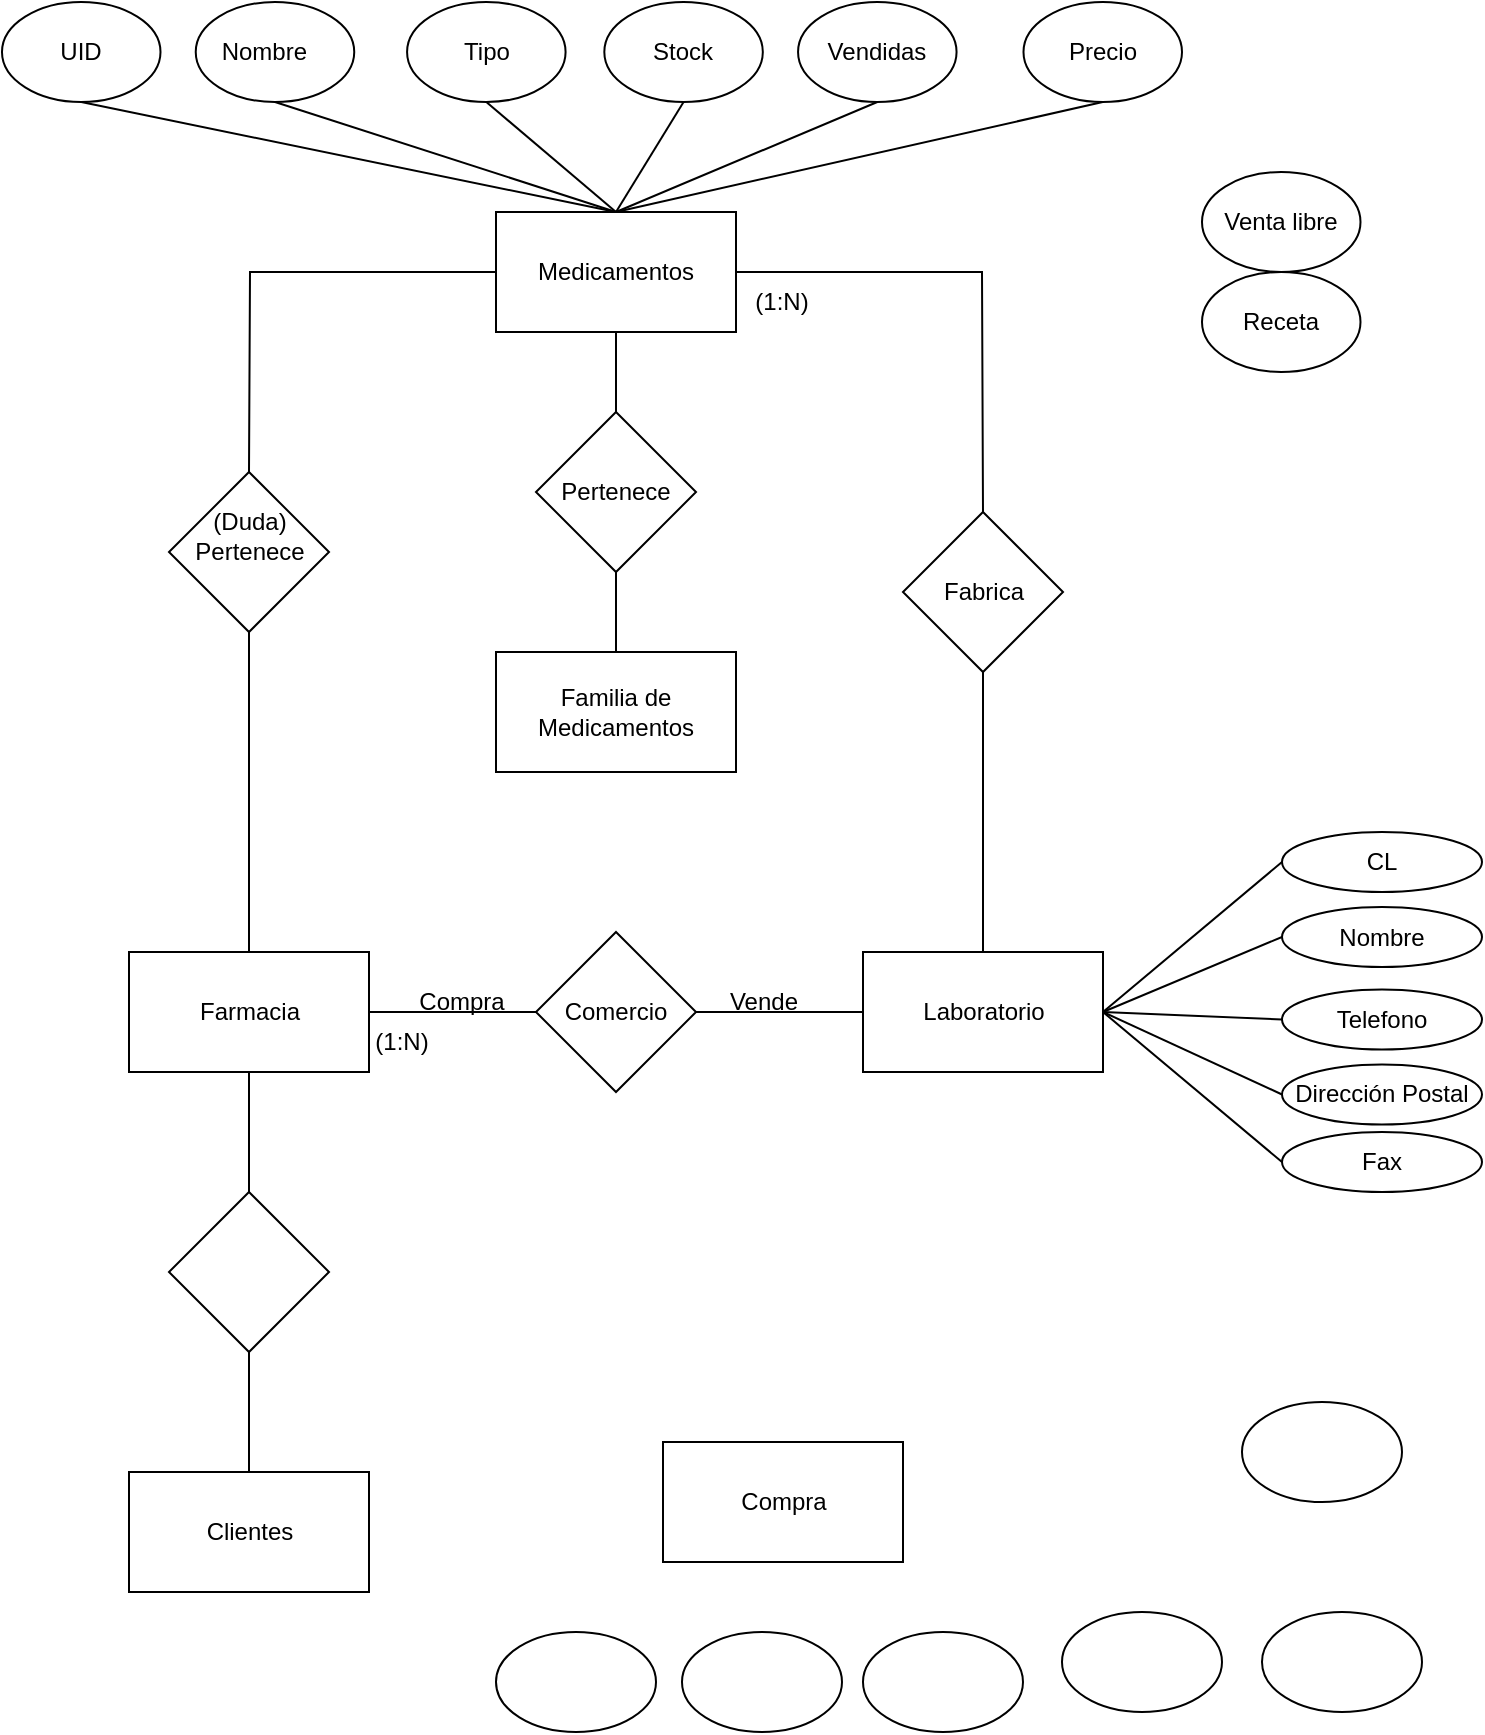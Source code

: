 <mxfile version="24.7.16">
  <diagram name="Página-1" id="2iP7uI-8HYH1rPYJdEYY">
    <mxGraphModel dx="703" dy="2084" grid="1" gridSize="10" guides="1" tooltips="1" connect="1" arrows="1" fold="1" page="1" pageScale="1" pageWidth="827" pageHeight="1169" math="0" shadow="0">
      <root>
        <mxCell id="0" />
        <mxCell id="1" parent="0" />
        <mxCell id="Pvh1fNdoSIO-kAcO-zxy-1" value="Medicamentos" style="rounded=0;whiteSpace=wrap;html=1;" vertex="1" parent="1">
          <mxGeometry x="297" y="-60" width="120" height="60" as="geometry" />
        </mxCell>
        <mxCell id="Pvh1fNdoSIO-kAcO-zxy-9" value="Laboratorio" style="rounded=0;whiteSpace=wrap;html=1;" vertex="1" parent="1">
          <mxGeometry x="480.5" y="310" width="120" height="60" as="geometry" />
        </mxCell>
        <mxCell id="Pvh1fNdoSIO-kAcO-zxy-10" value="Comercio" style="rhombus;whiteSpace=wrap;html=1;" vertex="1" parent="1">
          <mxGeometry x="317" y="300" width="80" height="80" as="geometry" />
        </mxCell>
        <mxCell id="Pvh1fNdoSIO-kAcO-zxy-20" value="Farmacia" style="rounded=0;whiteSpace=wrap;html=1;" vertex="1" parent="1">
          <mxGeometry x="113.5" y="310" width="120" height="60" as="geometry" />
        </mxCell>
        <mxCell id="Pvh1fNdoSIO-kAcO-zxy-22" value="" style="endArrow=none;html=1;rounded=0;exitX=1;exitY=0.5;exitDx=0;exitDy=0;entryX=0;entryY=0.5;entryDx=0;entryDy=0;" edge="1" parent="1" source="Pvh1fNdoSIO-kAcO-zxy-20" target="Pvh1fNdoSIO-kAcO-zxy-10">
          <mxGeometry width="50" height="50" relative="1" as="geometry">
            <mxPoint x="280.5" y="380" as="sourcePoint" />
            <mxPoint x="330.5" y="330" as="targetPoint" />
          </mxGeometry>
        </mxCell>
        <mxCell id="Pvh1fNdoSIO-kAcO-zxy-24" value="" style="endArrow=none;html=1;rounded=0;exitX=1;exitY=0.5;exitDx=0;exitDy=0;entryX=0;entryY=0.5;entryDx=0;entryDy=0;" edge="1" parent="1" source="Pvh1fNdoSIO-kAcO-zxy-10" target="Pvh1fNdoSIO-kAcO-zxy-9">
          <mxGeometry width="50" height="50" relative="1" as="geometry">
            <mxPoint x="230.5" y="350" as="sourcePoint" />
            <mxPoint x="320.5" y="350" as="targetPoint" />
          </mxGeometry>
        </mxCell>
        <mxCell id="Pvh1fNdoSIO-kAcO-zxy-25" value="Compra" style="text;html=1;align=center;verticalAlign=middle;whiteSpace=wrap;rounded=0;" vertex="1" parent="1">
          <mxGeometry x="250" y="320" width="60" height="30" as="geometry" />
        </mxCell>
        <mxCell id="Pvh1fNdoSIO-kAcO-zxy-27" value="Vende" style="text;html=1;align=center;verticalAlign=middle;whiteSpace=wrap;rounded=0;" vertex="1" parent="1">
          <mxGeometry x="400.5" y="320" width="60" height="30" as="geometry" />
        </mxCell>
        <mxCell id="Pvh1fNdoSIO-kAcO-zxy-29" value="Clientes" style="rounded=0;whiteSpace=wrap;html=1;" vertex="1" parent="1">
          <mxGeometry x="113.5" y="570" width="120" height="60" as="geometry" />
        </mxCell>
        <mxCell id="Pvh1fNdoSIO-kAcO-zxy-91" value="" style="group" vertex="1" connectable="0" parent="1">
          <mxGeometry x="50" y="-165" width="597.28" height="65" as="geometry" />
        </mxCell>
        <mxCell id="Pvh1fNdoSIO-kAcO-zxy-5" value="Nombre&lt;span style=&quot;white-space: pre;&quot;&gt;&#x9;&lt;/span&gt;" style="ellipse;whiteSpace=wrap;html=1;" vertex="1" parent="Pvh1fNdoSIO-kAcO-zxy-91">
          <mxGeometry x="96.866" width="79.254" height="50" as="geometry" />
        </mxCell>
        <mxCell id="Pvh1fNdoSIO-kAcO-zxy-6" value="UID" style="ellipse;whiteSpace=wrap;html=1;" vertex="1" parent="Pvh1fNdoSIO-kAcO-zxy-91">
          <mxGeometry width="79.254" height="50" as="geometry" />
        </mxCell>
        <mxCell id="Pvh1fNdoSIO-kAcO-zxy-44" value="Tipo" style="ellipse;whiteSpace=wrap;html=1;" vertex="1" parent="Pvh1fNdoSIO-kAcO-zxy-91">
          <mxGeometry x="202.537" width="79.254" height="50" as="geometry" />
        </mxCell>
        <mxCell id="Pvh1fNdoSIO-kAcO-zxy-45" value="Stock" style="ellipse;whiteSpace=wrap;html=1;" vertex="1" parent="Pvh1fNdoSIO-kAcO-zxy-91">
          <mxGeometry x="301.164" width="79.254" height="50" as="geometry" />
        </mxCell>
        <mxCell id="Pvh1fNdoSIO-kAcO-zxy-46" value="Vendidas" style="ellipse;whiteSpace=wrap;html=1;" vertex="1" parent="Pvh1fNdoSIO-kAcO-zxy-91">
          <mxGeometry x="398.03" width="79.254" height="50" as="geometry" />
        </mxCell>
        <mxCell id="Pvh1fNdoSIO-kAcO-zxy-47" value="Precio" style="ellipse;whiteSpace=wrap;html=1;" vertex="1" parent="Pvh1fNdoSIO-kAcO-zxy-91">
          <mxGeometry x="510.746" width="79.254" height="50" as="geometry" />
        </mxCell>
        <mxCell id="Pvh1fNdoSIO-kAcO-zxy-48" value="" style="endArrow=none;html=1;rounded=0;exitX=0.5;exitY=1;exitDx=0;exitDy=0;entryX=0.5;entryY=0;entryDx=0;entryDy=0;" edge="1" parent="Pvh1fNdoSIO-kAcO-zxy-91" source="Pvh1fNdoSIO-kAcO-zxy-6" target="Pvh1fNdoSIO-kAcO-zxy-1">
          <mxGeometry width="50" height="50" relative="1" as="geometry">
            <mxPoint x="114.478" y="115.625" as="sourcePoint" />
            <mxPoint x="158.507" y="84.375" as="targetPoint" />
          </mxGeometry>
        </mxCell>
        <mxCell id="Pvh1fNdoSIO-kAcO-zxy-50" value="" style="endArrow=none;html=1;rounded=0;exitX=0.5;exitY=1;exitDx=0;exitDy=0;entryX=0.5;entryY=0;entryDx=0;entryDy=0;" edge="1" parent="Pvh1fNdoSIO-kAcO-zxy-91" source="Pvh1fNdoSIO-kAcO-zxy-44" target="Pvh1fNdoSIO-kAcO-zxy-1">
          <mxGeometry width="50" height="50" relative="1" as="geometry">
            <mxPoint x="48.433" y="56.25" as="sourcePoint" />
            <mxPoint x="281.791" y="115.625" as="targetPoint" />
          </mxGeometry>
        </mxCell>
        <mxCell id="Pvh1fNdoSIO-kAcO-zxy-51" value="" style="endArrow=none;html=1;rounded=0;exitX=0.5;exitY=1;exitDx=0;exitDy=0;entryX=0.5;entryY=0;entryDx=0;entryDy=0;" edge="1" parent="Pvh1fNdoSIO-kAcO-zxy-91" source="Pvh1fNdoSIO-kAcO-zxy-45" target="Pvh1fNdoSIO-kAcO-zxy-1">
          <mxGeometry width="50" height="50" relative="1" as="geometry">
            <mxPoint x="57.239" y="62.5" as="sourcePoint" />
            <mxPoint x="290.597" y="121.875" as="targetPoint" />
          </mxGeometry>
        </mxCell>
        <mxCell id="Pvh1fNdoSIO-kAcO-zxy-52" value="" style="endArrow=none;html=1;rounded=0;exitX=0.5;exitY=1;exitDx=0;exitDy=0;entryX=0.5;entryY=0;entryDx=0;entryDy=0;" edge="1" parent="Pvh1fNdoSIO-kAcO-zxy-91" source="Pvh1fNdoSIO-kAcO-zxy-46" target="Pvh1fNdoSIO-kAcO-zxy-1">
          <mxGeometry width="50" height="50" relative="1" as="geometry">
            <mxPoint x="66.045" y="68.75" as="sourcePoint" />
            <mxPoint x="299.403" y="128.125" as="targetPoint" />
          </mxGeometry>
        </mxCell>
        <mxCell id="Pvh1fNdoSIO-kAcO-zxy-53" value="" style="endArrow=none;html=1;rounded=0;entryX=0.5;entryY=0;entryDx=0;entryDy=0;exitX=0.5;exitY=1;exitDx=0;exitDy=0;" edge="1" parent="Pvh1fNdoSIO-kAcO-zxy-91" source="Pvh1fNdoSIO-kAcO-zxy-47" target="Pvh1fNdoSIO-kAcO-zxy-1">
          <mxGeometry width="50" height="50" relative="1" as="geometry">
            <mxPoint x="519.552" y="65.625" as="sourcePoint" />
            <mxPoint x="308.209" y="134.375" as="targetPoint" />
          </mxGeometry>
        </mxCell>
        <mxCell id="Pvh1fNdoSIO-kAcO-zxy-54" value="" style="endArrow=none;html=1;rounded=0;exitX=0.5;exitY=1;exitDx=0;exitDy=0;entryX=0.5;entryY=0;entryDx=0;entryDy=0;" edge="1" parent="Pvh1fNdoSIO-kAcO-zxy-91" source="Pvh1fNdoSIO-kAcO-zxy-5" target="Pvh1fNdoSIO-kAcO-zxy-1">
          <mxGeometry width="50" height="50" relative="1" as="geometry">
            <mxPoint x="83.657" y="81.25" as="sourcePoint" />
            <mxPoint x="317.015" y="140.625" as="targetPoint" />
          </mxGeometry>
        </mxCell>
        <mxCell id="Pvh1fNdoSIO-kAcO-zxy-92" value="Pertenece" style="rhombus;whiteSpace=wrap;html=1;" vertex="1" parent="1">
          <mxGeometry x="133.5" y="70" width="80" height="80" as="geometry" />
        </mxCell>
        <mxCell id="Pvh1fNdoSIO-kAcO-zxy-93" value="Fabrica" style="rhombus;whiteSpace=wrap;html=1;" vertex="1" parent="1">
          <mxGeometry x="500.5" y="90" width="80" height="80" as="geometry" />
        </mxCell>
        <mxCell id="Pvh1fNdoSIO-kAcO-zxy-94" value="" style="endArrow=none;html=1;rounded=0;entryX=0;entryY=0.5;entryDx=0;entryDy=0;exitX=0.5;exitY=0;exitDx=0;exitDy=0;" edge="1" parent="1" source="Pvh1fNdoSIO-kAcO-zxy-92" target="Pvh1fNdoSIO-kAcO-zxy-1">
          <mxGeometry width="50" height="50" relative="1" as="geometry">
            <mxPoint x="310" y="230" as="sourcePoint" />
            <mxPoint x="360" y="180" as="targetPoint" />
            <Array as="points">
              <mxPoint x="174" y="-30" />
            </Array>
          </mxGeometry>
        </mxCell>
        <mxCell id="Pvh1fNdoSIO-kAcO-zxy-95" value="" style="endArrow=none;html=1;rounded=0;entryX=0.5;entryY=1;entryDx=0;entryDy=0;exitX=0.5;exitY=0;exitDx=0;exitDy=0;" edge="1" parent="1" source="Pvh1fNdoSIO-kAcO-zxy-20" target="Pvh1fNdoSIO-kAcO-zxy-92">
          <mxGeometry width="50" height="50" relative="1" as="geometry">
            <mxPoint x="310" y="230" as="sourcePoint" />
            <mxPoint x="360" y="180" as="targetPoint" />
          </mxGeometry>
        </mxCell>
        <mxCell id="Pvh1fNdoSIO-kAcO-zxy-96" value="" style="endArrow=none;html=1;rounded=0;entryX=0.5;entryY=1;entryDx=0;entryDy=0;exitX=0.5;exitY=0;exitDx=0;exitDy=0;" edge="1" parent="1" source="Pvh1fNdoSIO-kAcO-zxy-9" target="Pvh1fNdoSIO-kAcO-zxy-93">
          <mxGeometry width="50" height="50" relative="1" as="geometry">
            <mxPoint x="310" y="230" as="sourcePoint" />
            <mxPoint x="360" y="180" as="targetPoint" />
          </mxGeometry>
        </mxCell>
        <mxCell id="Pvh1fNdoSIO-kAcO-zxy-97" value="" style="endArrow=none;html=1;rounded=0;entryX=1;entryY=0.5;entryDx=0;entryDy=0;exitX=0.5;exitY=0;exitDx=0;exitDy=0;" edge="1" parent="1" source="Pvh1fNdoSIO-kAcO-zxy-93" target="Pvh1fNdoSIO-kAcO-zxy-1">
          <mxGeometry width="50" height="50" relative="1" as="geometry">
            <mxPoint x="551" y="150" as="sourcePoint" />
            <mxPoint x="550" y="90" as="targetPoint" />
            <Array as="points">
              <mxPoint x="540" y="-30" />
            </Array>
          </mxGeometry>
        </mxCell>
        <mxCell id="Pvh1fNdoSIO-kAcO-zxy-98" value="(Duda)" style="text;html=1;align=center;verticalAlign=middle;whiteSpace=wrap;rounded=0;" vertex="1" parent="1">
          <mxGeometry x="143.5" y="80" width="60" height="30" as="geometry" />
        </mxCell>
        <mxCell id="Pvh1fNdoSIO-kAcO-zxy-105" value="" style="group" vertex="1" connectable="0" parent="1">
          <mxGeometry x="690" y="250" width="100" height="180" as="geometry" />
        </mxCell>
        <mxCell id="Pvh1fNdoSIO-kAcO-zxy-14" value="CL" style="ellipse;whiteSpace=wrap;html=1;" vertex="1" parent="Pvh1fNdoSIO-kAcO-zxy-105">
          <mxGeometry width="100" height="30" as="geometry" />
        </mxCell>
        <mxCell id="Pvh1fNdoSIO-kAcO-zxy-15" value="Nombre" style="ellipse;whiteSpace=wrap;html=1;" vertex="1" parent="Pvh1fNdoSIO-kAcO-zxy-105">
          <mxGeometry y="37.5" width="100" height="30" as="geometry" />
        </mxCell>
        <mxCell id="Pvh1fNdoSIO-kAcO-zxy-16" value="Telefono" style="ellipse;whiteSpace=wrap;html=1;" vertex="1" parent="Pvh1fNdoSIO-kAcO-zxy-105">
          <mxGeometry y="78.75" width="100" height="30" as="geometry" />
        </mxCell>
        <mxCell id="Pvh1fNdoSIO-kAcO-zxy-17" value="Dirección Postal" style="ellipse;whiteSpace=wrap;html=1;" vertex="1" parent="Pvh1fNdoSIO-kAcO-zxy-105">
          <mxGeometry y="116.25" width="100" height="30" as="geometry" />
        </mxCell>
        <mxCell id="Pvh1fNdoSIO-kAcO-zxy-19" value="Fax" style="ellipse;whiteSpace=wrap;html=1;" vertex="1" parent="Pvh1fNdoSIO-kAcO-zxy-105">
          <mxGeometry y="150" width="100" height="30" as="geometry" />
        </mxCell>
        <mxCell id="Pvh1fNdoSIO-kAcO-zxy-106" value="" style="endArrow=none;html=1;rounded=0;entryX=0;entryY=0.5;entryDx=0;entryDy=0;exitX=1;exitY=0.5;exitDx=0;exitDy=0;" edge="1" parent="1" source="Pvh1fNdoSIO-kAcO-zxy-9" target="Pvh1fNdoSIO-kAcO-zxy-14">
          <mxGeometry width="50" height="50" relative="1" as="geometry">
            <mxPoint x="600" y="320" as="sourcePoint" />
            <mxPoint x="650" y="270" as="targetPoint" />
          </mxGeometry>
        </mxCell>
        <mxCell id="Pvh1fNdoSIO-kAcO-zxy-107" value="" style="endArrow=none;html=1;rounded=0;entryX=0;entryY=0.5;entryDx=0;entryDy=0;exitX=1;exitY=0.5;exitDx=0;exitDy=0;" edge="1" parent="1" source="Pvh1fNdoSIO-kAcO-zxy-9" target="Pvh1fNdoSIO-kAcO-zxy-15">
          <mxGeometry width="50" height="50" relative="1" as="geometry">
            <mxPoint x="611" y="180" as="sourcePoint" />
            <mxPoint x="700" y="105" as="targetPoint" />
          </mxGeometry>
        </mxCell>
        <mxCell id="Pvh1fNdoSIO-kAcO-zxy-108" value="" style="endArrow=none;html=1;rounded=0;entryX=0;entryY=0.5;entryDx=0;entryDy=0;exitX=1;exitY=0.5;exitDx=0;exitDy=0;" edge="1" parent="1" source="Pvh1fNdoSIO-kAcO-zxy-9" target="Pvh1fNdoSIO-kAcO-zxy-16">
          <mxGeometry width="50" height="50" relative="1" as="geometry">
            <mxPoint x="621" y="190" as="sourcePoint" />
            <mxPoint x="710" y="115" as="targetPoint" />
          </mxGeometry>
        </mxCell>
        <mxCell id="Pvh1fNdoSIO-kAcO-zxy-109" value="" style="endArrow=none;html=1;rounded=0;entryX=0;entryY=0.5;entryDx=0;entryDy=0;exitX=1;exitY=0.5;exitDx=0;exitDy=0;" edge="1" parent="1" source="Pvh1fNdoSIO-kAcO-zxy-9" target="Pvh1fNdoSIO-kAcO-zxy-17">
          <mxGeometry width="50" height="50" relative="1" as="geometry">
            <mxPoint x="631" y="200" as="sourcePoint" />
            <mxPoint x="720" y="125" as="targetPoint" />
          </mxGeometry>
        </mxCell>
        <mxCell id="Pvh1fNdoSIO-kAcO-zxy-110" value="" style="endArrow=none;html=1;rounded=0;entryX=0;entryY=0.5;entryDx=0;entryDy=0;exitX=1;exitY=0.5;exitDx=0;exitDy=0;" edge="1" parent="1" source="Pvh1fNdoSIO-kAcO-zxy-9" target="Pvh1fNdoSIO-kAcO-zxy-19">
          <mxGeometry width="50" height="50" relative="1" as="geometry">
            <mxPoint x="641" y="210" as="sourcePoint" />
            <mxPoint x="730" y="135" as="targetPoint" />
          </mxGeometry>
        </mxCell>
        <mxCell id="Pvh1fNdoSIO-kAcO-zxy-111" value="" style="endArrow=none;html=1;rounded=0;entryX=0.5;entryY=1;entryDx=0;entryDy=0;exitX=0.5;exitY=0;exitDx=0;exitDy=0;" edge="1" parent="1" source="Pvh1fNdoSIO-kAcO-zxy-112" target="Pvh1fNdoSIO-kAcO-zxy-20">
          <mxGeometry width="50" height="50" relative="1" as="geometry">
            <mxPoint x="230" y="580" as="sourcePoint" />
            <mxPoint x="280" y="530" as="targetPoint" />
          </mxGeometry>
        </mxCell>
        <mxCell id="Pvh1fNdoSIO-kAcO-zxy-112" value="" style="rhombus;whiteSpace=wrap;html=1;" vertex="1" parent="1">
          <mxGeometry x="133.5" y="430" width="80" height="80" as="geometry" />
        </mxCell>
        <mxCell id="Pvh1fNdoSIO-kAcO-zxy-113" value="" style="endArrow=none;html=1;rounded=0;entryX=0.5;entryY=1;entryDx=0;entryDy=0;exitX=0.5;exitY=0;exitDx=0;exitDy=0;" edge="1" parent="1" source="Pvh1fNdoSIO-kAcO-zxy-29" target="Pvh1fNdoSIO-kAcO-zxy-112">
          <mxGeometry width="50" height="50" relative="1" as="geometry">
            <mxPoint x="230" y="580" as="sourcePoint" />
            <mxPoint x="280" y="530" as="targetPoint" />
          </mxGeometry>
        </mxCell>
        <mxCell id="Pvh1fNdoSIO-kAcO-zxy-114" value="Familia de Medicamentos" style="rounded=0;whiteSpace=wrap;html=1;" vertex="1" parent="1">
          <mxGeometry x="297" y="160" width="120" height="60" as="geometry" />
        </mxCell>
        <mxCell id="Pvh1fNdoSIO-kAcO-zxy-115" value="Pertenece" style="rhombus;whiteSpace=wrap;html=1;" vertex="1" parent="1">
          <mxGeometry x="317" y="40" width="80" height="80" as="geometry" />
        </mxCell>
        <mxCell id="Pvh1fNdoSIO-kAcO-zxy-116" value="" style="endArrow=none;html=1;rounded=0;entryX=0.5;entryY=1;entryDx=0;entryDy=0;exitX=0.5;exitY=0;exitDx=0;exitDy=0;" edge="1" parent="1" source="Pvh1fNdoSIO-kAcO-zxy-114" target="Pvh1fNdoSIO-kAcO-zxy-115">
          <mxGeometry width="50" height="50" relative="1" as="geometry">
            <mxPoint x="380" y="380" as="sourcePoint" />
            <mxPoint x="430" y="330" as="targetPoint" />
          </mxGeometry>
        </mxCell>
        <mxCell id="Pvh1fNdoSIO-kAcO-zxy-117" value="" style="endArrow=none;html=1;rounded=0;entryX=0.5;entryY=1;entryDx=0;entryDy=0;exitX=0.5;exitY=0;exitDx=0;exitDy=0;" edge="1" parent="1" source="Pvh1fNdoSIO-kAcO-zxy-115" target="Pvh1fNdoSIO-kAcO-zxy-1">
          <mxGeometry width="50" height="50" relative="1" as="geometry">
            <mxPoint x="360" y="40" as="sourcePoint" />
            <mxPoint x="430" y="330" as="targetPoint" />
          </mxGeometry>
        </mxCell>
        <mxCell id="Pvh1fNdoSIO-kAcO-zxy-118" value="(1:N)" style="text;html=1;align=center;verticalAlign=middle;whiteSpace=wrap;rounded=0;" vertex="1" parent="1">
          <mxGeometry x="410" y="-30" width="60" height="30" as="geometry" />
        </mxCell>
        <mxCell id="Pvh1fNdoSIO-kAcO-zxy-119" value="(1:N)" style="text;html=1;align=center;verticalAlign=middle;whiteSpace=wrap;rounded=0;" vertex="1" parent="1">
          <mxGeometry x="220" y="340" width="60" height="30" as="geometry" />
        </mxCell>
        <mxCell id="Pvh1fNdoSIO-kAcO-zxy-121" value="Receta" style="ellipse;whiteSpace=wrap;html=1;" vertex="1" parent="1">
          <mxGeometry x="650" y="-30" width="79.25" height="50" as="geometry" />
        </mxCell>
        <mxCell id="Pvh1fNdoSIO-kAcO-zxy-120" value="Venta libre" style="ellipse;whiteSpace=wrap;html=1;" vertex="1" parent="1">
          <mxGeometry x="650" y="-80" width="79.25" height="50" as="geometry" />
        </mxCell>
        <mxCell id="Pvh1fNdoSIO-kAcO-zxy-122" value="&lt;div&gt;Compra&lt;/div&gt;" style="rounded=0;whiteSpace=wrap;html=1;" vertex="1" parent="1">
          <mxGeometry x="380.5" y="555" width="120" height="60" as="geometry" />
        </mxCell>
        <mxCell id="Pvh1fNdoSIO-kAcO-zxy-123" value="" style="ellipse;whiteSpace=wrap;html=1;" vertex="1" parent="1">
          <mxGeometry x="670" y="535" width="80" height="50" as="geometry" />
        </mxCell>
        <mxCell id="Pvh1fNdoSIO-kAcO-zxy-124" value="" style="ellipse;whiteSpace=wrap;html=1;" vertex="1" parent="1">
          <mxGeometry x="680" y="640" width="80" height="50" as="geometry" />
        </mxCell>
        <mxCell id="Pvh1fNdoSIO-kAcO-zxy-125" value="" style="ellipse;whiteSpace=wrap;html=1;" vertex="1" parent="1">
          <mxGeometry x="580" y="640" width="80" height="50" as="geometry" />
        </mxCell>
        <mxCell id="Pvh1fNdoSIO-kAcO-zxy-126" value="" style="ellipse;whiteSpace=wrap;html=1;" vertex="1" parent="1">
          <mxGeometry x="480.5" y="650" width="80" height="50" as="geometry" />
        </mxCell>
        <mxCell id="Pvh1fNdoSIO-kAcO-zxy-127" value="" style="ellipse;whiteSpace=wrap;html=1;" vertex="1" parent="1">
          <mxGeometry x="390" y="650" width="80" height="50" as="geometry" />
        </mxCell>
        <mxCell id="Pvh1fNdoSIO-kAcO-zxy-128" value="" style="ellipse;whiteSpace=wrap;html=1;" vertex="1" parent="1">
          <mxGeometry x="297" y="650" width="80" height="50" as="geometry" />
        </mxCell>
      </root>
    </mxGraphModel>
  </diagram>
</mxfile>
